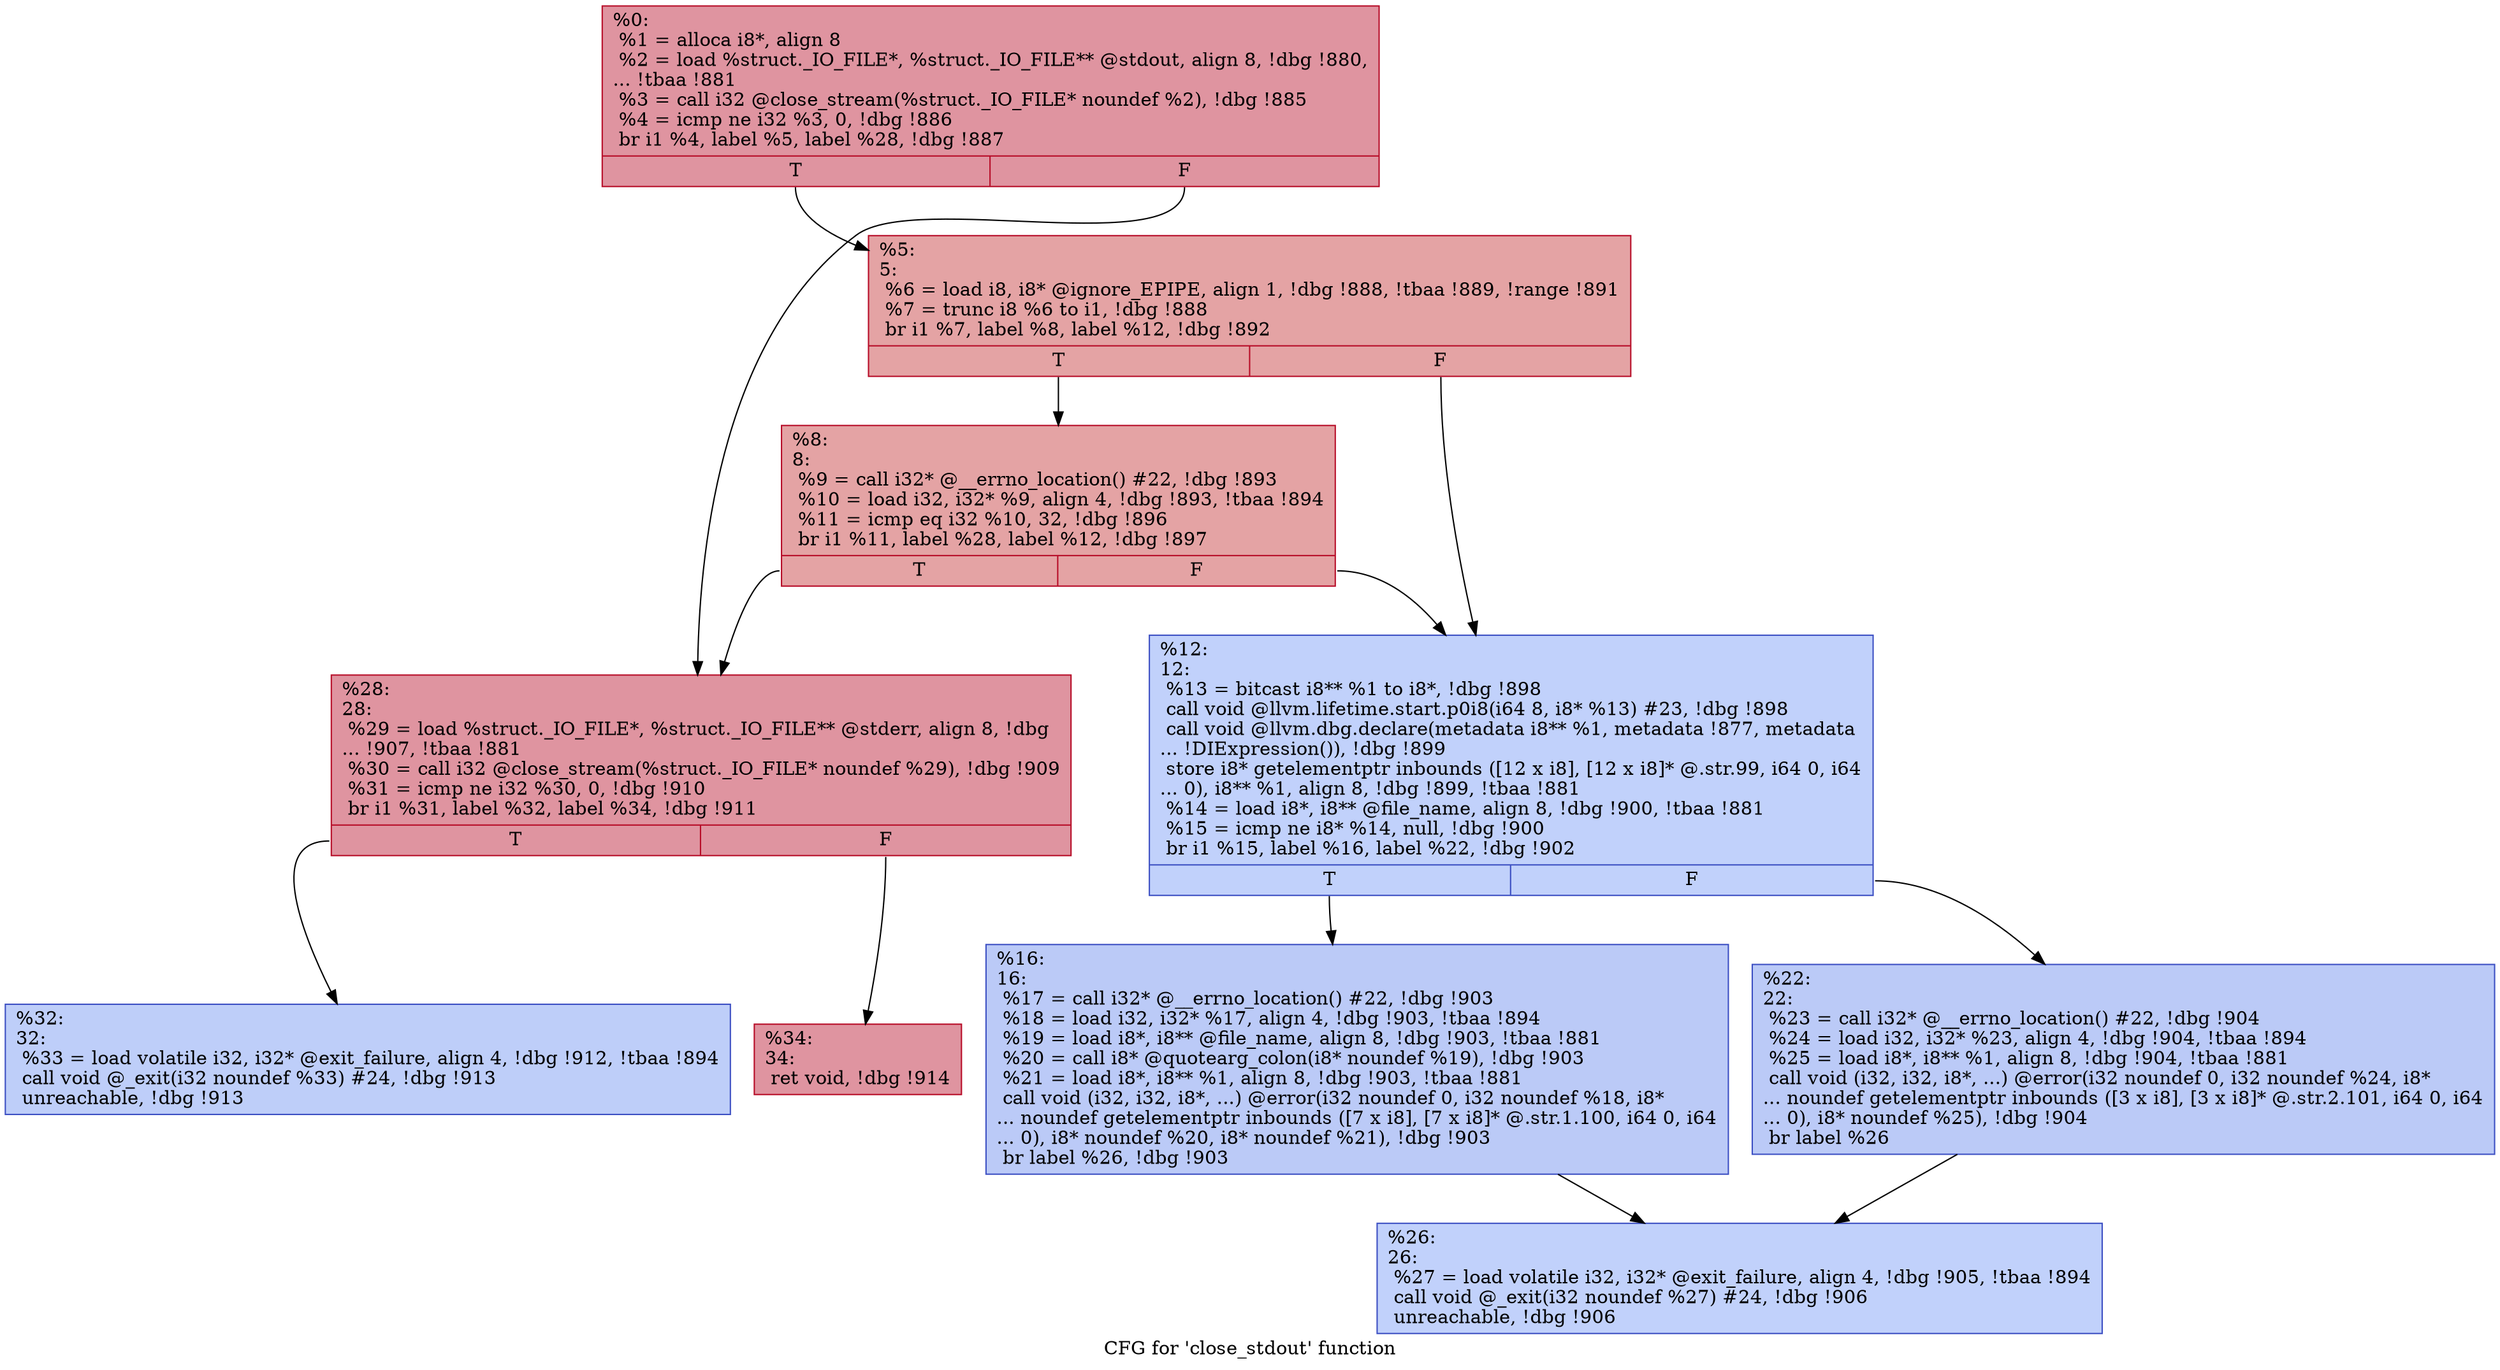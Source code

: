 digraph "CFG for 'close_stdout' function" {
	label="CFG for 'close_stdout' function";

	Node0x13c0e10 [shape=record,color="#b70d28ff", style=filled, fillcolor="#b70d2870",label="{%0:\l  %1 = alloca i8*, align 8\l  %2 = load %struct._IO_FILE*, %struct._IO_FILE** @stdout, align 8, !dbg !880,\l... !tbaa !881\l  %3 = call i32 @close_stream(%struct._IO_FILE* noundef %2), !dbg !885\l  %4 = icmp ne i32 %3, 0, !dbg !886\l  br i1 %4, label %5, label %28, !dbg !887\l|{<s0>T|<s1>F}}"];
	Node0x13c0e10:s0 -> Node0x13c0f00;
	Node0x13c0e10:s1 -> Node0x13c10e0;
	Node0x13c0f00 [shape=record,color="#b70d28ff", style=filled, fillcolor="#c32e3170",label="{%5:\l5:                                                \l  %6 = load i8, i8* @ignore_EPIPE, align 1, !dbg !888, !tbaa !889, !range !891\l  %7 = trunc i8 %6 to i1, !dbg !888\l  br i1 %7, label %8, label %12, !dbg !892\l|{<s0>T|<s1>F}}"];
	Node0x13c0f00:s0 -> Node0x13c0f50;
	Node0x13c0f00:s1 -> Node0x13c0fa0;
	Node0x13c0f50 [shape=record,color="#b70d28ff", style=filled, fillcolor="#c32e3170",label="{%8:\l8:                                                \l  %9 = call i32* @__errno_location() #22, !dbg !893\l  %10 = load i32, i32* %9, align 4, !dbg !893, !tbaa !894\l  %11 = icmp eq i32 %10, 32, !dbg !896\l  br i1 %11, label %28, label %12, !dbg !897\l|{<s0>T|<s1>F}}"];
	Node0x13c0f50:s0 -> Node0x13c10e0;
	Node0x13c0f50:s1 -> Node0x13c0fa0;
	Node0x13c0fa0 [shape=record,color="#3d50c3ff", style=filled, fillcolor="#7396f570",label="{%12:\l12:                                               \l  %13 = bitcast i8** %1 to i8*, !dbg !898\l  call void @llvm.lifetime.start.p0i8(i64 8, i8* %13) #23, !dbg !898\l  call void @llvm.dbg.declare(metadata i8** %1, metadata !877, metadata\l... !DIExpression()), !dbg !899\l  store i8* getelementptr inbounds ([12 x i8], [12 x i8]* @.str.99, i64 0, i64\l... 0), i8** %1, align 8, !dbg !899, !tbaa !881\l  %14 = load i8*, i8** @file_name, align 8, !dbg !900, !tbaa !881\l  %15 = icmp ne i8* %14, null, !dbg !900\l  br i1 %15, label %16, label %22, !dbg !902\l|{<s0>T|<s1>F}}"];
	Node0x13c0fa0:s0 -> Node0x13c0ff0;
	Node0x13c0fa0:s1 -> Node0x13c1040;
	Node0x13c0ff0 [shape=record,color="#3d50c3ff", style=filled, fillcolor="#6687ed70",label="{%16:\l16:                                               \l  %17 = call i32* @__errno_location() #22, !dbg !903\l  %18 = load i32, i32* %17, align 4, !dbg !903, !tbaa !894\l  %19 = load i8*, i8** @file_name, align 8, !dbg !903, !tbaa !881\l  %20 = call i8* @quotearg_colon(i8* noundef %19), !dbg !903\l  %21 = load i8*, i8** %1, align 8, !dbg !903, !tbaa !881\l  call void (i32, i32, i8*, ...) @error(i32 noundef 0, i32 noundef %18, i8*\l... noundef getelementptr inbounds ([7 x i8], [7 x i8]* @.str.1.100, i64 0, i64\l... 0), i8* noundef %20, i8* noundef %21), !dbg !903\l  br label %26, !dbg !903\l}"];
	Node0x13c0ff0 -> Node0x13c1090;
	Node0x13c1040 [shape=record,color="#3d50c3ff", style=filled, fillcolor="#6687ed70",label="{%22:\l22:                                               \l  %23 = call i32* @__errno_location() #22, !dbg !904\l  %24 = load i32, i32* %23, align 4, !dbg !904, !tbaa !894\l  %25 = load i8*, i8** %1, align 8, !dbg !904, !tbaa !881\l  call void (i32, i32, i8*, ...) @error(i32 noundef 0, i32 noundef %24, i8*\l... noundef getelementptr inbounds ([3 x i8], [3 x i8]* @.str.2.101, i64 0, i64\l... 0), i8* noundef %25), !dbg !904\l  br label %26\l}"];
	Node0x13c1040 -> Node0x13c1090;
	Node0x13c1090 [shape=record,color="#3d50c3ff", style=filled, fillcolor="#7396f570",label="{%26:\l26:                                               \l  %27 = load volatile i32, i32* @exit_failure, align 4, !dbg !905, !tbaa !894\l  call void @_exit(i32 noundef %27) #24, !dbg !906\l  unreachable, !dbg !906\l}"];
	Node0x13c10e0 [shape=record,color="#b70d28ff", style=filled, fillcolor="#b70d2870",label="{%28:\l28:                                               \l  %29 = load %struct._IO_FILE*, %struct._IO_FILE** @stderr, align 8, !dbg\l... !907, !tbaa !881\l  %30 = call i32 @close_stream(%struct._IO_FILE* noundef %29), !dbg !909\l  %31 = icmp ne i32 %30, 0, !dbg !910\l  br i1 %31, label %32, label %34, !dbg !911\l|{<s0>T|<s1>F}}"];
	Node0x13c10e0:s0 -> Node0x13c1130;
	Node0x13c10e0:s1 -> Node0x13c1180;
	Node0x13c1130 [shape=record,color="#3d50c3ff", style=filled, fillcolor="#6c8ff170",label="{%32:\l32:                                               \l  %33 = load volatile i32, i32* @exit_failure, align 4, !dbg !912, !tbaa !894\l  call void @_exit(i32 noundef %33) #24, !dbg !913\l  unreachable, !dbg !913\l}"];
	Node0x13c1180 [shape=record,color="#b70d28ff", style=filled, fillcolor="#b70d2870",label="{%34:\l34:                                               \l  ret void, !dbg !914\l}"];
}
